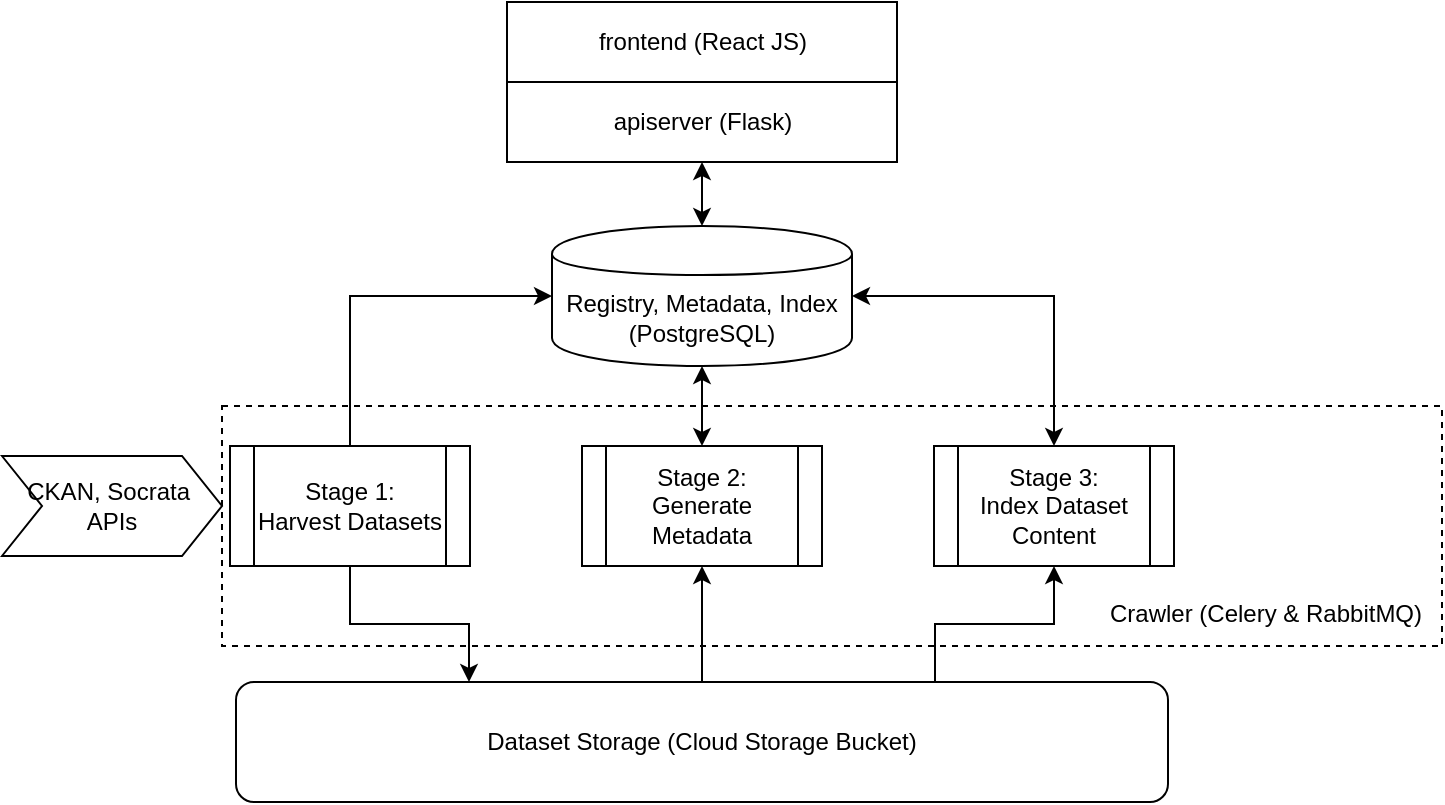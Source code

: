<mxfile version="11.2.5" type="device" pages="1"><diagram id="ICiP9c4KlMgvv5hkmIZa" name="Page-1"><mxGraphModel dx="1064" dy="695" grid="1" gridSize="10" guides="1" tooltips="1" connect="1" arrows="1" fold="1" page="1" pageScale="1" pageWidth="850" pageHeight="1100" math="0" shadow="0"><root><mxCell id="0"/><mxCell id="1" parent="0"/><mxCell id="IX2XwYfuSt8OXfv15TwA-37" value="" style="rounded=0;whiteSpace=wrap;html=1;fillColor=none;dashed=1;" vertex="1" parent="1"><mxGeometry x="180" y="380" width="610" height="120" as="geometry"/></mxCell><mxCell id="IX2XwYfuSt8OXfv15TwA-2" value="frontend (React JS)" style="rounded=0;whiteSpace=wrap;html=1;" vertex="1" parent="1"><mxGeometry x="322.5" y="178" width="195" height="40" as="geometry"/></mxCell><mxCell id="IX2XwYfuSt8OXfv15TwA-3" value="apiserver (Flask)" style="rounded=0;whiteSpace=wrap;html=1;" vertex="1" parent="1"><mxGeometry x="322.5" y="218" width="195" height="40" as="geometry"/></mxCell><mxCell id="IX2XwYfuSt8OXfv15TwA-16" style="edgeStyle=orthogonalEdgeStyle;rounded=0;orthogonalLoop=1;jettySize=auto;html=1;exitX=0.5;exitY=0;exitDx=0;exitDy=0;entryX=0;entryY=0.5;entryDx=0;entryDy=0;" edge="1" parent="1" source="IX2XwYfuSt8OXfv15TwA-9" target="IX2XwYfuSt8OXfv15TwA-14"><mxGeometry relative="1" as="geometry"/></mxCell><mxCell id="IX2XwYfuSt8OXfv15TwA-27" style="edgeStyle=orthogonalEdgeStyle;rounded=0;orthogonalLoop=1;jettySize=auto;html=1;exitX=0.5;exitY=1;exitDx=0;exitDy=0;entryX=0.25;entryY=0;entryDx=0;entryDy=0;" edge="1" parent="1" source="IX2XwYfuSt8OXfv15TwA-9" target="IX2XwYfuSt8OXfv15TwA-26"><mxGeometry relative="1" as="geometry"/></mxCell><mxCell id="IX2XwYfuSt8OXfv15TwA-9" value="Stage 1: &lt;br&gt;Harvest Datasets" style="shape=process;whiteSpace=wrap;html=1;backgroundOutline=1;" vertex="1" parent="1"><mxGeometry x="184" y="400" width="120" height="60" as="geometry"/></mxCell><mxCell id="IX2XwYfuSt8OXfv15TwA-17" style="edgeStyle=orthogonalEdgeStyle;rounded=0;orthogonalLoop=1;jettySize=auto;html=1;exitX=0.5;exitY=0;exitDx=0;exitDy=0;entryX=0.5;entryY=1;entryDx=0;entryDy=0;startArrow=classic;startFill=1;" edge="1" parent="1" source="IX2XwYfuSt8OXfv15TwA-10" target="IX2XwYfuSt8OXfv15TwA-14"><mxGeometry relative="1" as="geometry"/></mxCell><mxCell id="IX2XwYfuSt8OXfv15TwA-28" style="edgeStyle=orthogonalEdgeStyle;rounded=0;orthogonalLoop=1;jettySize=auto;html=1;exitX=0.5;exitY=1;exitDx=0;exitDy=0;entryX=0.5;entryY=1;entryDx=0;entryDy=0;" edge="1" parent="1" source="IX2XwYfuSt8OXfv15TwA-10" target="IX2XwYfuSt8OXfv15TwA-10"><mxGeometry relative="1" as="geometry"/></mxCell><mxCell id="IX2XwYfuSt8OXfv15TwA-10" value="Stage 2:&lt;br&gt;Generate Metadata" style="shape=process;whiteSpace=wrap;html=1;backgroundOutline=1;" vertex="1" parent="1"><mxGeometry x="360" y="400" width="120" height="60" as="geometry"/></mxCell><mxCell id="IX2XwYfuSt8OXfv15TwA-18" style="edgeStyle=orthogonalEdgeStyle;rounded=0;orthogonalLoop=1;jettySize=auto;html=1;exitX=0.5;exitY=0;exitDx=0;exitDy=0;entryX=1;entryY=0.5;entryDx=0;entryDy=0;startArrow=classic;startFill=1;" edge="1" parent="1" source="IX2XwYfuSt8OXfv15TwA-11" target="IX2XwYfuSt8OXfv15TwA-14"><mxGeometry relative="1" as="geometry"/></mxCell><mxCell id="IX2XwYfuSt8OXfv15TwA-11" value="Stage 3:&lt;br&gt;Index Dataset Content" style="shape=process;whiteSpace=wrap;html=1;backgroundOutline=1;" vertex="1" parent="1"><mxGeometry x="536" y="400" width="120" height="60" as="geometry"/></mxCell><mxCell id="IX2XwYfuSt8OXfv15TwA-14" value="Registry, Metadata, Index (PostgreSQL)" style="shape=cylinder;whiteSpace=wrap;html=1;boundedLbl=1;backgroundOutline=1;" vertex="1" parent="1"><mxGeometry x="345" y="290" width="150" height="70" as="geometry"/></mxCell><mxCell id="IX2XwYfuSt8OXfv15TwA-23" style="edgeStyle=orthogonalEdgeStyle;rounded=0;orthogonalLoop=1;jettySize=auto;html=1;exitX=0.5;exitY=1;exitDx=0;exitDy=0;" edge="1" parent="1" source="IX2XwYfuSt8OXfv15TwA-3" target="IX2XwYfuSt8OXfv15TwA-3"><mxGeometry relative="1" as="geometry"/></mxCell><mxCell id="IX2XwYfuSt8OXfv15TwA-24" value="" style="endArrow=classic;startArrow=classic;html=1;entryX=0.5;entryY=1;entryDx=0;entryDy=0;exitX=0.5;exitY=0;exitDx=0;exitDy=0;" edge="1" parent="1" source="IX2XwYfuSt8OXfv15TwA-14" target="IX2XwYfuSt8OXfv15TwA-3"><mxGeometry width="50" height="50" relative="1" as="geometry"><mxPoint x="480" y="300" as="sourcePoint"/><mxPoint x="530" y="250" as="targetPoint"/></mxGeometry></mxCell><mxCell id="IX2XwYfuSt8OXfv15TwA-25" value="&lt;span style=&quot;white-space: normal&quot;&gt;CKAN,&amp;nbsp;&lt;/span&gt;&lt;span style=&quot;white-space: normal&quot;&gt;Socrata&amp;nbsp;&lt;br&gt;&lt;/span&gt;&lt;span style=&quot;white-space: normal&quot;&gt;APIs&lt;/span&gt;" style="shape=step;perimeter=stepPerimeter;whiteSpace=wrap;html=1;fixedSize=1;" vertex="1" parent="1"><mxGeometry x="70" y="405" width="110" height="50" as="geometry"/></mxCell><mxCell id="IX2XwYfuSt8OXfv15TwA-34" style="edgeStyle=orthogonalEdgeStyle;rounded=0;orthogonalLoop=1;jettySize=auto;html=1;exitX=0.5;exitY=0;exitDx=0;exitDy=0;startArrow=none;startFill=0;" edge="1" parent="1" source="IX2XwYfuSt8OXfv15TwA-26" target="IX2XwYfuSt8OXfv15TwA-10"><mxGeometry relative="1" as="geometry"/></mxCell><mxCell id="IX2XwYfuSt8OXfv15TwA-35" style="edgeStyle=orthogonalEdgeStyle;rounded=0;orthogonalLoop=1;jettySize=auto;html=1;exitX=0.75;exitY=0;exitDx=0;exitDy=0;startArrow=none;startFill=0;" edge="1" parent="1" source="IX2XwYfuSt8OXfv15TwA-26" target="IX2XwYfuSt8OXfv15TwA-11"><mxGeometry relative="1" as="geometry"/></mxCell><mxCell id="IX2XwYfuSt8OXfv15TwA-26" value="Dataset Storage (Cloud Storage Bucket)" style="rounded=1;whiteSpace=wrap;html=1;" vertex="1" parent="1"><mxGeometry x="187" y="518" width="466" height="60" as="geometry"/></mxCell><mxCell id="IX2XwYfuSt8OXfv15TwA-38" value="&lt;span style=&quot;font-weight: normal&quot;&gt;Crawler (Celery &amp;amp; RabbitMQ)&lt;/span&gt;" style="text;html=1;strokeColor=none;fillColor=none;align=center;verticalAlign=middle;whiteSpace=wrap;rounded=0;dashed=1;fontStyle=1" vertex="1" parent="1"><mxGeometry x="620" y="474" width="164" height="20" as="geometry"/></mxCell></root></mxGraphModel></diagram></mxfile>
